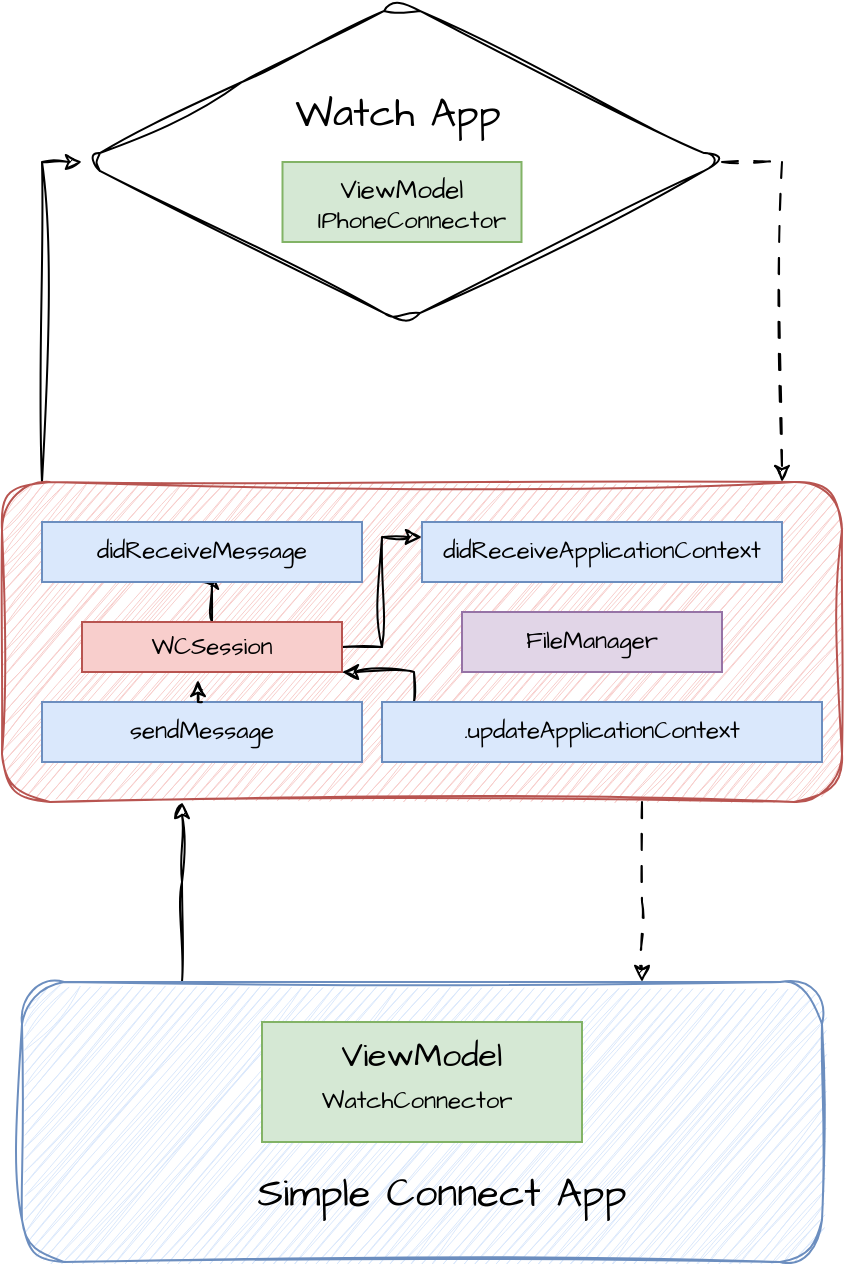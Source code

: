 <mxfile version="24.4.9" type="github">
  <diagram name="Page-1" id="mpJqVnguFT9XH7bJjBD0">
    <mxGraphModel dx="1434" dy="1889" grid="1" gridSize="10" guides="1" tooltips="1" connect="1" arrows="1" fold="1" page="1" pageScale="1" pageWidth="827" pageHeight="1169" math="0" shadow="0">
      <root>
        <mxCell id="0" />
        <mxCell id="1" parent="0" />
        <mxCell id="EupL2Pq4H2573-lRcajf-10" style="edgeStyle=orthogonalEdgeStyle;rounded=0;sketch=1;hachureGap=4;jiggle=2;curveFitting=1;orthogonalLoop=1;jettySize=auto;html=1;fontFamily=Architects Daughter;fontSource=https%3A%2F%2Ffonts.googleapis.com%2Fcss%3Ffamily%3DArchitects%2BDaughter;" edge="1" parent="1" source="EupL2Pq4H2573-lRcajf-1" target="EupL2Pq4H2573-lRcajf-3">
          <mxGeometry relative="1" as="geometry">
            <Array as="points">
              <mxPoint x="294" y="180" />
              <mxPoint x="294" y="180" />
            </Array>
          </mxGeometry>
        </mxCell>
        <mxCell id="EupL2Pq4H2573-lRcajf-1" value="" style="rounded=1;whiteSpace=wrap;html=1;sketch=1;hachureGap=4;jiggle=2;curveFitting=1;fontFamily=Architects Daughter;fontSource=https%3A%2F%2Ffonts.googleapis.com%2Fcss%3Ffamily%3DArchitects%2BDaughter;fillColor=#dae8fc;strokeColor=#6c8ebf;" vertex="1" parent="1">
          <mxGeometry x="214" y="230" width="400" height="140" as="geometry" />
        </mxCell>
        <mxCell id="EupL2Pq4H2573-lRcajf-14" style="edgeStyle=orthogonalEdgeStyle;rounded=0;sketch=1;hachureGap=4;jiggle=2;curveFitting=1;orthogonalLoop=1;jettySize=auto;html=1;fontFamily=Architects Daughter;fontSource=https%3A%2F%2Ffonts.googleapis.com%2Fcss%3Ffamily%3DArchitects%2BDaughter;" edge="1" parent="1" source="EupL2Pq4H2573-lRcajf-3" target="EupL2Pq4H2573-lRcajf-7">
          <mxGeometry relative="1" as="geometry">
            <Array as="points">
              <mxPoint x="224" y="-180" />
            </Array>
          </mxGeometry>
        </mxCell>
        <mxCell id="EupL2Pq4H2573-lRcajf-25" style="edgeStyle=orthogonalEdgeStyle;rounded=0;sketch=1;hachureGap=4;jiggle=2;curveFitting=1;orthogonalLoop=1;jettySize=auto;html=1;fontFamily=Architects Daughter;fontSource=https%3A%2F%2Ffonts.googleapis.com%2Fcss%3Ffamily%3DArchitects%2BDaughter;dashed=1;dashPattern=8 8;" edge="1" parent="1" source="EupL2Pq4H2573-lRcajf-3" target="EupL2Pq4H2573-lRcajf-1">
          <mxGeometry relative="1" as="geometry">
            <Array as="points">
              <mxPoint x="524" y="190" />
              <mxPoint x="524" y="190" />
            </Array>
          </mxGeometry>
        </mxCell>
        <mxCell id="EupL2Pq4H2573-lRcajf-3" value="" style="rounded=1;whiteSpace=wrap;html=1;sketch=1;hachureGap=4;jiggle=2;curveFitting=1;fontFamily=Architects Daughter;fontSource=https%3A%2F%2Ffonts.googleapis.com%2Fcss%3Ffamily%3DArchitects%2BDaughter;fillColor=#f8cecc;strokeColor=#b85450;" vertex="1" parent="1">
          <mxGeometry x="204" y="-20" width="420" height="160" as="geometry" />
        </mxCell>
        <mxCell id="EupL2Pq4H2573-lRcajf-4" value="Simple Connect App" style="text;html=1;align=center;verticalAlign=middle;whiteSpace=wrap;rounded=0;fontFamily=Architects Daughter;fontSource=https%3A%2F%2Ffonts.googleapis.com%2Fcss%3Ffamily%3DArchitects%2BDaughter;fontSize=20;" vertex="1" parent="1">
          <mxGeometry x="314" y="320" width="220" height="30" as="geometry" />
        </mxCell>
        <mxCell id="EupL2Pq4H2573-lRcajf-24" style="edgeStyle=orthogonalEdgeStyle;rounded=0;sketch=1;hachureGap=4;jiggle=2;curveFitting=1;orthogonalLoop=1;jettySize=auto;html=1;fontFamily=Architects Daughter;fontSource=https%3A%2F%2Ffonts.googleapis.com%2Fcss%3Ffamily%3DArchitects%2BDaughter;exitX=1;exitY=0.5;exitDx=0;exitDy=0;dashed=1;dashPattern=8 8;" edge="1" parent="1" source="EupL2Pq4H2573-lRcajf-7" target="EupL2Pq4H2573-lRcajf-3">
          <mxGeometry relative="1" as="geometry">
            <Array as="points">
              <mxPoint x="594" y="-180" />
            </Array>
          </mxGeometry>
        </mxCell>
        <mxCell id="EupL2Pq4H2573-lRcajf-7" value="" style="rhombus;whiteSpace=wrap;html=1;sketch=1;hachureGap=4;jiggle=2;curveFitting=1;fontFamily=Architects Daughter;fontSource=https%3A%2F%2Ffonts.googleapis.com%2Fcss%3Ffamily%3DArchitects%2BDaughter;fontSize=20;rounded=1;" vertex="1" parent="1">
          <mxGeometry x="244" y="-260" width="320" height="160" as="geometry" />
        </mxCell>
        <mxCell id="EupL2Pq4H2573-lRcajf-33" style="edgeStyle=orthogonalEdgeStyle;rounded=0;sketch=1;hachureGap=4;jiggle=2;curveFitting=1;orthogonalLoop=1;jettySize=auto;html=1;fontFamily=Architects Daughter;fontSource=https%3A%2F%2Ffonts.googleapis.com%2Fcss%3Ffamily%3DArchitects%2BDaughter;" edge="1" parent="1" source="EupL2Pq4H2573-lRcajf-11" target="EupL2Pq4H2573-lRcajf-19">
          <mxGeometry relative="1" as="geometry" />
        </mxCell>
        <mxCell id="EupL2Pq4H2573-lRcajf-35" style="edgeStyle=orthogonalEdgeStyle;rounded=0;sketch=1;hachureGap=4;jiggle=2;curveFitting=1;orthogonalLoop=1;jettySize=auto;html=1;entryX=0;entryY=0.25;entryDx=0;entryDy=0;fontFamily=Architects Daughter;fontSource=https%3A%2F%2Ffonts.googleapis.com%2Fcss%3Ffamily%3DArchitects%2BDaughter;" edge="1" parent="1" source="EupL2Pq4H2573-lRcajf-11" target="EupL2Pq4H2573-lRcajf-21">
          <mxGeometry relative="1" as="geometry" />
        </mxCell>
        <mxCell id="EupL2Pq4H2573-lRcajf-11" value="WCSession" style="text;html=1;align=center;verticalAlign=middle;whiteSpace=wrap;rounded=0;fontFamily=Architects Daughter;fontSource=https%3A%2F%2Ffonts.googleapis.com%2Fcss%3Ffamily%3DArchitects%2BDaughter;fillColor=#f8cecc;strokeColor=#b85450;" vertex="1" parent="1">
          <mxGeometry x="244" y="50" width="130" height="25" as="geometry" />
        </mxCell>
        <mxCell id="EupL2Pq4H2573-lRcajf-17" value="sendMessage" style="text;html=1;align=center;verticalAlign=middle;whiteSpace=wrap;rounded=0;fontFamily=Architects Daughter;fontSource=https%3A%2F%2Ffonts.googleapis.com%2Fcss%3Ffamily%3DArchitects%2BDaughter;fillColor=#dae8fc;strokeColor=#6c8ebf;" vertex="1" parent="1">
          <mxGeometry x="224" y="90" width="160" height="30" as="geometry" />
        </mxCell>
        <mxCell id="EupL2Pq4H2573-lRcajf-38" style="edgeStyle=orthogonalEdgeStyle;rounded=0;sketch=1;hachureGap=4;jiggle=2;curveFitting=1;orthogonalLoop=1;jettySize=auto;html=1;entryX=1;entryY=1;entryDx=0;entryDy=0;fontFamily=Architects Daughter;fontSource=https%3A%2F%2Ffonts.googleapis.com%2Fcss%3Ffamily%3DArchitects%2BDaughter;" edge="1" parent="1" source="EupL2Pq4H2573-lRcajf-18" target="EupL2Pq4H2573-lRcajf-11">
          <mxGeometry relative="1" as="geometry">
            <Array as="points">
              <mxPoint x="410" y="75" />
            </Array>
          </mxGeometry>
        </mxCell>
        <mxCell id="EupL2Pq4H2573-lRcajf-18" value="&lt;span style=&quot;caret-color: rgb(36, 36, 36); font-size: 12px; letter-spacing: -0.06px; text-align: left;&quot;&gt;.updateApplicationContext&lt;/span&gt;" style="text;html=1;align=center;verticalAlign=middle;whiteSpace=wrap;rounded=0;fontFamily=Architects Daughter;fillColor=#dae8fc;strokeColor=#6c8ebf;fontSize=12;fontColor=default;labelBackgroundColor=none;" vertex="1" parent="1">
          <mxGeometry x="394" y="90" width="220" height="30" as="geometry" />
        </mxCell>
        <mxCell id="EupL2Pq4H2573-lRcajf-19" value="didReceiveMessage" style="text;html=1;align=center;verticalAlign=middle;whiteSpace=wrap;rounded=0;fontFamily=Architects Daughter;fontSource=https%3A%2F%2Ffonts.googleapis.com%2Fcss%3Ffamily%3DArchitects%2BDaughter;fillColor=#dae8fc;strokeColor=#6c8ebf;" vertex="1" parent="1">
          <mxGeometry x="224" width="160" height="30" as="geometry" />
        </mxCell>
        <mxCell id="EupL2Pq4H2573-lRcajf-21" value="didReceiveApplicationContext" style="text;html=1;align=center;verticalAlign=middle;whiteSpace=wrap;rounded=0;fontFamily=Architects Daughter;fontSource=https%3A%2F%2Ffonts.googleapis.com%2Fcss%3Ffamily%3DArchitects%2BDaughter;fillColor=#dae8fc;strokeColor=#6c8ebf;" vertex="1" parent="1">
          <mxGeometry x="414" width="180" height="30" as="geometry" />
        </mxCell>
        <mxCell id="EupL2Pq4H2573-lRcajf-23" value="ViewModel" style="text;html=1;align=center;verticalAlign=top;whiteSpace=wrap;rounded=0;fontFamily=Architects Daughter;fontSource=https%3A%2F%2Ffonts.googleapis.com%2Fcss%3Ffamily%3DArchitects%2BDaughter;fillColor=#d5e8d4;strokeColor=#82b366;fontSize=17;" vertex="1" parent="1">
          <mxGeometry x="334" y="250" width="160" height="60" as="geometry" />
        </mxCell>
        <mxCell id="EupL2Pq4H2573-lRcajf-26" value="WatchConnector&amp;nbsp;" style="text;html=1;align=center;verticalAlign=middle;whiteSpace=wrap;rounded=0;fontFamily=Architects Daughter;fontSource=https%3A%2F%2Ffonts.googleapis.com%2Fcss%3Ffamily%3DArchitects%2BDaughter;" vertex="1" parent="1">
          <mxGeometry x="354" y="275" width="120" height="30" as="geometry" />
        </mxCell>
        <mxCell id="EupL2Pq4H2573-lRcajf-28" value="Watch App" style="text;html=1;align=center;verticalAlign=middle;whiteSpace=wrap;rounded=0;fontFamily=Architects Daughter;fontSource=https%3A%2F%2Ffonts.googleapis.com%2Fcss%3Ffamily%3DArchitects%2BDaughter;fontSize=20;" vertex="1" parent="1">
          <mxGeometry x="334" y="-220" width="136" height="30" as="geometry" />
        </mxCell>
        <mxCell id="EupL2Pq4H2573-lRcajf-29" value="ViewModel" style="text;html=1;align=center;verticalAlign=top;whiteSpace=wrap;rounded=0;fontFamily=Architects Daughter;fontSource=https%3A%2F%2Ffonts.googleapis.com%2Fcss%3Ffamily%3DArchitects%2BDaughter;fillColor=#d5e8d4;strokeColor=#82b366;fontSize=13;" vertex="1" parent="1">
          <mxGeometry x="344.25" y="-180" width="119.5" height="40" as="geometry" />
        </mxCell>
        <mxCell id="EupL2Pq4H2573-lRcajf-31" value="IPhoneConnector" style="text;html=1;align=center;verticalAlign=middle;whiteSpace=wrap;rounded=0;fontFamily=Architects Daughter;fontSource=https%3A%2F%2Ffonts.googleapis.com%2Fcss%3Ffamily%3DArchitects%2BDaughter;" vertex="1" parent="1">
          <mxGeometry x="349" y="-160" width="120" height="20" as="geometry" />
        </mxCell>
        <mxCell id="EupL2Pq4H2573-lRcajf-32" value="FileManager" style="text;html=1;align=center;verticalAlign=middle;whiteSpace=wrap;rounded=0;fontFamily=Architects Daughter;fontSource=https%3A%2F%2Ffonts.googleapis.com%2Fcss%3Ffamily%3DArchitects%2BDaughter;fillColor=#e1d5e7;strokeColor=#9673a6;" vertex="1" parent="1">
          <mxGeometry x="434" y="45" width="130" height="30" as="geometry" />
        </mxCell>
        <mxCell id="EupL2Pq4H2573-lRcajf-37" style="edgeStyle=orthogonalEdgeStyle;rounded=0;sketch=1;hachureGap=4;jiggle=2;curveFitting=1;orthogonalLoop=1;jettySize=auto;html=1;exitX=0.5;exitY=0;exitDx=0;exitDy=0;entryX=0.446;entryY=1.16;entryDx=0;entryDy=0;entryPerimeter=0;fontFamily=Architects Daughter;fontSource=https%3A%2F%2Ffonts.googleapis.com%2Fcss%3Ffamily%3DArchitects%2BDaughter;" edge="1" parent="1" source="EupL2Pq4H2573-lRcajf-17" target="EupL2Pq4H2573-lRcajf-11">
          <mxGeometry relative="1" as="geometry" />
        </mxCell>
      </root>
    </mxGraphModel>
  </diagram>
</mxfile>
